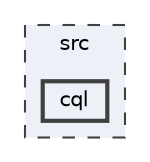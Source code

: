 digraph "src/cql"
{
 // INTERACTIVE_SVG=YES
 // LATEX_PDF_SIZE
  bgcolor="transparent";
  edge [fontname=Helvetica,fontsize=10,labelfontname=Helvetica,labelfontsize=10];
  node [fontname=Helvetica,fontsize=10,shape=box,height=0.2,width=0.4];
  compound=true
  subgraph clusterdir_68267d1309a1af8e8297ef4c3efbcdba {
    graph [ bgcolor="#edf0f7", pencolor="grey25", label="src", fontname=Helvetica,fontsize=10 style="filled,dashed", URL="dir_68267d1309a1af8e8297ef4c3efbcdba.html",tooltip=""]
  dir_fd9c084cd7b24e76e22b7e8dcd5317c8 [label="cql", fillcolor="#edf0f7", color="grey25", style="filled,bold", URL="dir_fd9c084cd7b24e76e22b7e8dcd5317c8.html",tooltip=""];
  }
}

